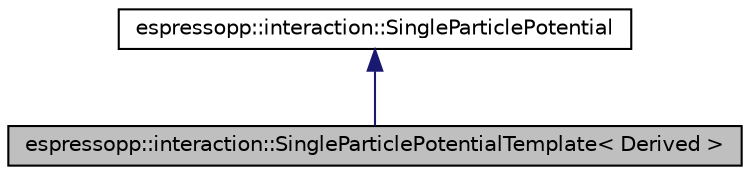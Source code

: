 digraph G
{
  edge [fontname="Helvetica",fontsize="10",labelfontname="Helvetica",labelfontsize="10"];
  node [fontname="Helvetica",fontsize="10",shape=record];
  Node1 [label="espressopp::interaction::SingleParticlePotentialTemplate\< Derived \>",height=0.2,width=0.4,color="black", fillcolor="grey75", style="filled" fontcolor="black"];
  Node2 -> Node1 [dir="back",color="midnightblue",fontsize="10",style="solid",fontname="Helvetica"];
  Node2 [label="espressopp::interaction::SingleParticlePotential",height=0.2,width=0.4,color="black", fillcolor="white", style="filled",URL="$classespressopp_1_1interaction_1_1SingleParticlePotential.html",tooltip="This class is used to define single-particle interactions, typically used for external forces on the ..."];
}
